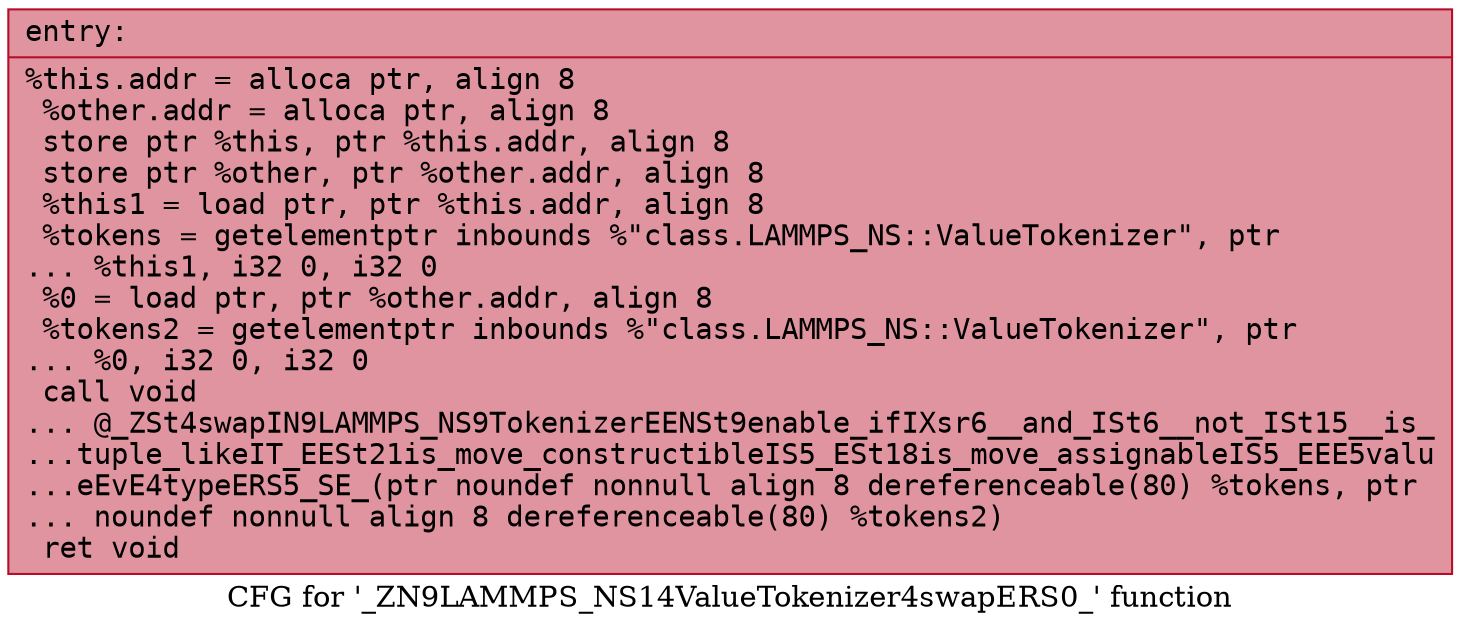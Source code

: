 digraph "CFG for '_ZN9LAMMPS_NS14ValueTokenizer4swapERS0_' function" {
	label="CFG for '_ZN9LAMMPS_NS14ValueTokenizer4swapERS0_' function";

	Node0x55ce20bdd220 [shape=record,color="#b70d28ff", style=filled, fillcolor="#b70d2870" fontname="Courier",label="{entry:\l|  %this.addr = alloca ptr, align 8\l  %other.addr = alloca ptr, align 8\l  store ptr %this, ptr %this.addr, align 8\l  store ptr %other, ptr %other.addr, align 8\l  %this1 = load ptr, ptr %this.addr, align 8\l  %tokens = getelementptr inbounds %\"class.LAMMPS_NS::ValueTokenizer\", ptr\l... %this1, i32 0, i32 0\l  %0 = load ptr, ptr %other.addr, align 8\l  %tokens2 = getelementptr inbounds %\"class.LAMMPS_NS::ValueTokenizer\", ptr\l... %0, i32 0, i32 0\l  call void\l... @_ZSt4swapIN9LAMMPS_NS9TokenizerEENSt9enable_ifIXsr6__and_ISt6__not_ISt15__is_\l...tuple_likeIT_EESt21is_move_constructibleIS5_ESt18is_move_assignableIS5_EEE5valu\l...eEvE4typeERS5_SE_(ptr noundef nonnull align 8 dereferenceable(80) %tokens, ptr\l... noundef nonnull align 8 dereferenceable(80) %tokens2)\l  ret void\l}"];
}
